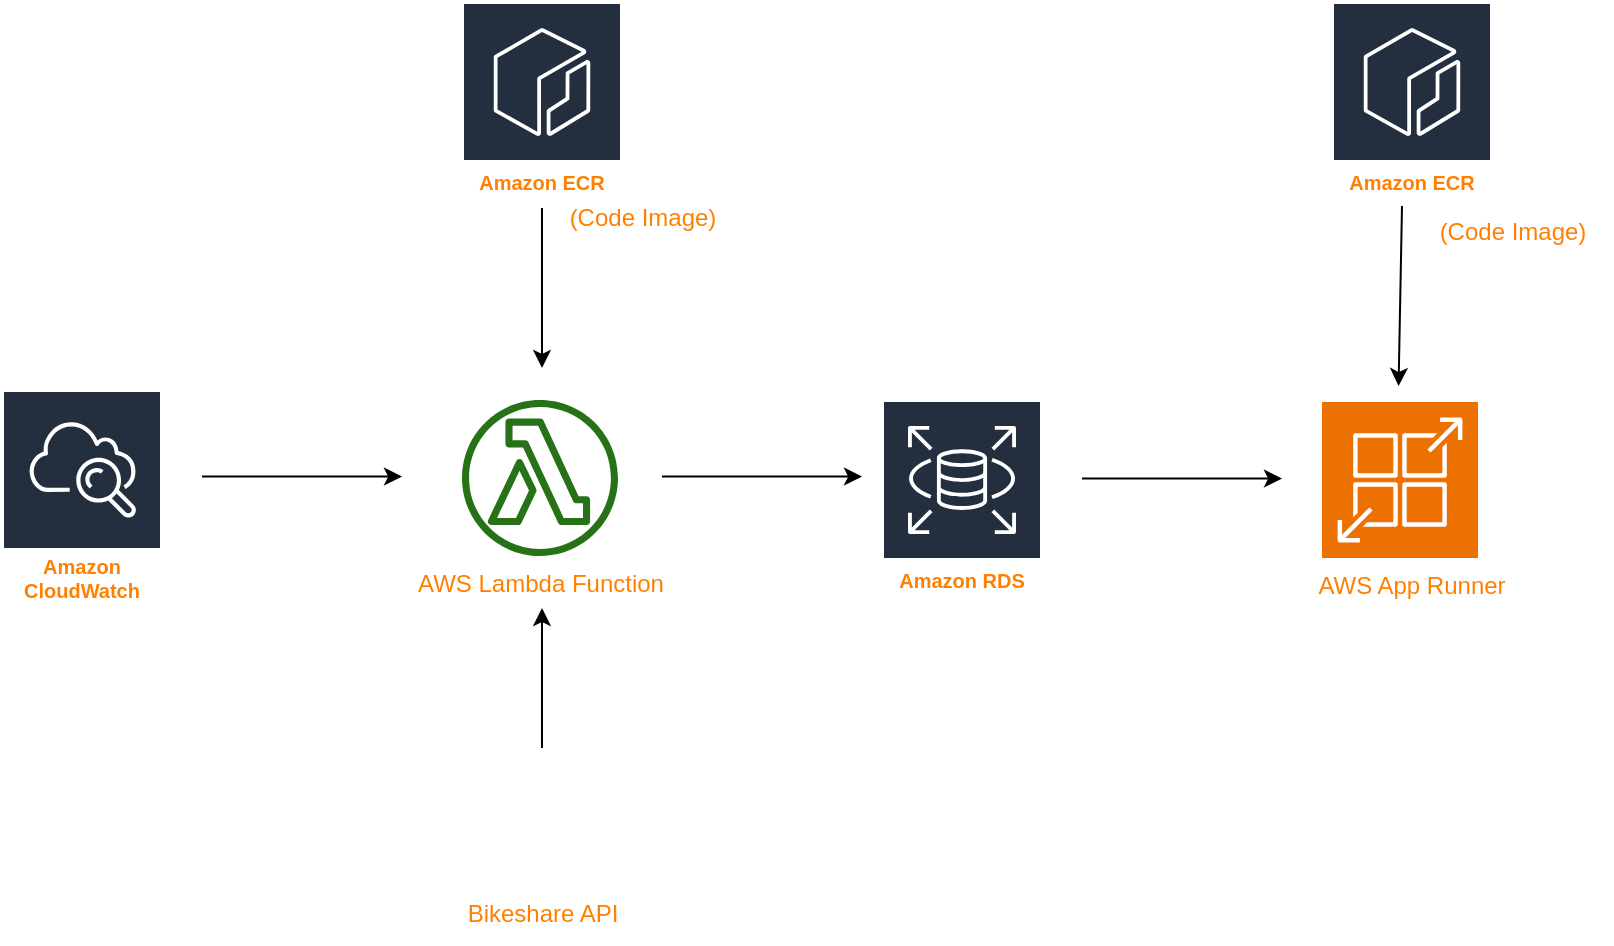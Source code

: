 <mxfile version="24.1.0" type="device">
  <diagram id="Ht1M8jgEwFfnCIfOTk4-" name="Page-1">
    <mxGraphModel dx="2123" dy="606" grid="1" gridSize="10" guides="1" tooltips="1" connect="1" arrows="1" fold="1" page="1" pageScale="1" pageWidth="1169" pageHeight="827" math="0" shadow="0">
      <root>
        <mxCell id="0" />
        <mxCell id="1" parent="0" />
        <mxCell id="-QjtrjUzRDEMRZ5MF8oH-11" value="AWS Lambda Function" style="outlineConnect=0;fontColor=#FF8000;gradientColor=none;fillColor=#277116;strokeColor=none;dashed=0;verticalLabelPosition=bottom;verticalAlign=top;align=center;html=1;fontSize=12;fontStyle=0;aspect=fixed;pointerEvents=1;shape=mxgraph.aws4.lambda_function;" parent="1" vertex="1">
          <mxGeometry x="-850" y="356" width="78" height="78" as="geometry" />
        </mxCell>
        <mxCell id="9S97hIM4vUQwya3J7SNM-2" value="" style="endArrow=classic;html=1;rounded=0;fontColor=#FF8000;" parent="1" edge="1">
          <mxGeometry width="50" height="50" relative="1" as="geometry">
            <mxPoint x="-980" y="394.29" as="sourcePoint" />
            <mxPoint x="-880" y="394.29" as="targetPoint" />
          </mxGeometry>
        </mxCell>
        <mxCell id="9S97hIM4vUQwya3J7SNM-5" value="Amazon CloudWatch" style="sketch=0;outlineConnect=0;fontColor=#FF8000;gradientColor=none;strokeColor=#ffffff;fillColor=#232F3E;dashed=0;verticalLabelPosition=middle;verticalAlign=bottom;align=center;html=1;whiteSpace=wrap;fontSize=10;fontStyle=1;spacing=3;shape=mxgraph.aws4.productIcon;prIcon=mxgraph.aws4.cloudwatch;" parent="1" vertex="1">
          <mxGeometry x="-1080" y="351" width="80" height="110" as="geometry" />
        </mxCell>
        <mxCell id="9S97hIM4vUQwya3J7SNM-7" value="Amazon RDS" style="sketch=0;outlineConnect=0;fontColor=#FF8000;gradientColor=none;strokeColor=#ffffff;fillColor=#232F3E;dashed=0;verticalLabelPosition=middle;verticalAlign=bottom;align=center;html=1;whiteSpace=wrap;fontSize=10;fontStyle=1;spacing=3;shape=mxgraph.aws4.productIcon;prIcon=mxgraph.aws4.rds;" parent="1" vertex="1">
          <mxGeometry x="-640" y="356" width="80" height="100" as="geometry" />
        </mxCell>
        <mxCell id="9S97hIM4vUQwya3J7SNM-8" value="" style="endArrow=classic;html=1;rounded=0;fontColor=#FF8000;" parent="1" edge="1">
          <mxGeometry width="50" height="50" relative="1" as="geometry">
            <mxPoint x="-750" y="394.29" as="sourcePoint" />
            <mxPoint x="-650" y="394.29" as="targetPoint" />
          </mxGeometry>
        </mxCell>
        <mxCell id="9S97hIM4vUQwya3J7SNM-10" value="" style="endArrow=classic;html=1;rounded=0;fontColor=#FF8000;" parent="1" edge="1">
          <mxGeometry width="50" height="50" relative="1" as="geometry">
            <mxPoint x="-540" y="395.29" as="sourcePoint" />
            <mxPoint x="-440" y="395.29" as="targetPoint" />
          </mxGeometry>
        </mxCell>
        <mxCell id="9S97hIM4vUQwya3J7SNM-13" value="" style="sketch=0;points=[[0,0,0],[0.25,0,0],[0.5,0,0],[0.75,0,0],[1,0,0],[0,1,0],[0.25,1,0],[0.5,1,0],[0.75,1,0],[1,1,0],[0,0.25,0],[0,0.5,0],[0,0.75,0],[1,0.25,0],[1,0.5,0],[1,0.75,0]];outlineConnect=0;fontColor=#FF8000;fillColor=#ED7100;strokeColor=#ffffff;dashed=0;verticalLabelPosition=bottom;verticalAlign=top;align=center;html=1;fontSize=12;fontStyle=0;aspect=fixed;shape=mxgraph.aws4.resourceIcon;resIcon=mxgraph.aws4.app_runner;" parent="1" vertex="1">
          <mxGeometry x="-420" y="357" width="78" height="78" as="geometry" />
        </mxCell>
        <mxCell id="9S97hIM4vUQwya3J7SNM-14" value="AWS App Runner" style="text;html=1;align=center;verticalAlign=middle;whiteSpace=wrap;rounded=0;fontColor=#FF8000;" parent="1" vertex="1">
          <mxGeometry x="-450" y="434" width="150" height="30" as="geometry" />
        </mxCell>
        <mxCell id="9S97hIM4vUQwya3J7SNM-16" value="Amazon ECR" style="sketch=0;outlineConnect=0;fontColor=#FF8000;gradientColor=none;strokeColor=#ffffff;fillColor=#232F3E;dashed=0;verticalLabelPosition=middle;verticalAlign=bottom;align=center;html=1;whiteSpace=wrap;fontSize=10;fontStyle=1;spacing=3;shape=mxgraph.aws4.productIcon;prIcon=mxgraph.aws4.ecr;" parent="1" vertex="1">
          <mxGeometry x="-415" y="157" width="80" height="100" as="geometry" />
        </mxCell>
        <mxCell id="9S97hIM4vUQwya3J7SNM-17" value="" style="endArrow=classic;html=1;rounded=0;fontColor=#FF8000;" parent="1" edge="1">
          <mxGeometry width="50" height="50" relative="1" as="geometry">
            <mxPoint x="-380" y="259" as="sourcePoint" />
            <mxPoint x="-381.71" y="349" as="targetPoint" />
          </mxGeometry>
        </mxCell>
        <mxCell id="9S97hIM4vUQwya3J7SNM-18" value="Amazon ECR" style="sketch=0;outlineConnect=0;fontColor=#FF8000;gradientColor=none;strokeColor=#ffffff;fillColor=#232F3E;dashed=0;verticalLabelPosition=middle;verticalAlign=bottom;align=center;html=1;whiteSpace=wrap;fontSize=10;fontStyle=1;spacing=3;shape=mxgraph.aws4.productIcon;prIcon=mxgraph.aws4.ecr;" parent="1" vertex="1">
          <mxGeometry x="-850" y="157" width="80" height="100" as="geometry" />
        </mxCell>
        <mxCell id="9S97hIM4vUQwya3J7SNM-19" value="" style="endArrow=classic;html=1;rounded=0;fontColor=#FF8000;" parent="1" edge="1">
          <mxGeometry width="50" height="50" relative="1" as="geometry">
            <mxPoint x="-810" y="260" as="sourcePoint" />
            <mxPoint x="-810" y="340" as="targetPoint" />
          </mxGeometry>
        </mxCell>
        <mxCell id="9S97hIM4vUQwya3J7SNM-20" value="" style="shape=image;verticalLabelPosition=bottom;labelBackgroundColor=default;verticalAlign=top;aspect=fixed;imageAspect=0;image=https://www.pts.pitt.edu/sites/default/files/pogoh-logo-rgb.png;fontColor=#FF8000;" parent="1" vertex="1">
          <mxGeometry x="-902.96" y="530" width="185.92" height="77" as="geometry" />
        </mxCell>
        <mxCell id="9S97hIM4vUQwya3J7SNM-21" value="" style="endArrow=classic;html=1;rounded=0;exitX=0.5;exitY=0;exitDx=0;exitDy=0;fontColor=#FF8000;" parent="1" source="9S97hIM4vUQwya3J7SNM-20" edge="1">
          <mxGeometry width="50" height="50" relative="1" as="geometry">
            <mxPoint x="-840" y="530" as="sourcePoint" />
            <mxPoint x="-810" y="460" as="targetPoint" />
          </mxGeometry>
        </mxCell>
        <mxCell id="9S97hIM4vUQwya3J7SNM-23" value="Bikeshare API" style="text;html=1;align=center;verticalAlign=middle;resizable=0;points=[];autosize=1;strokeColor=none;fillColor=none;fontColor=#FF8000;" parent="1" vertex="1">
          <mxGeometry x="-860" y="598" width="100" height="30" as="geometry" />
        </mxCell>
        <mxCell id="oiOw5raz47s2kum-IVWy-1" value="(Code Image)" style="text;html=1;align=center;verticalAlign=middle;resizable=0;points=[];autosize=1;strokeColor=none;fillColor=none;fontColor=#FF8000;" vertex="1" parent="1">
          <mxGeometry x="-810" y="250" width="100" height="30" as="geometry" />
        </mxCell>
        <mxCell id="oiOw5raz47s2kum-IVWy-2" value="(Code Image)" style="text;html=1;align=center;verticalAlign=middle;resizable=0;points=[];autosize=1;strokeColor=none;fillColor=none;fontColor=#FF8000;" vertex="1" parent="1">
          <mxGeometry x="-375" y="257" width="100" height="30" as="geometry" />
        </mxCell>
      </root>
    </mxGraphModel>
  </diagram>
</mxfile>
